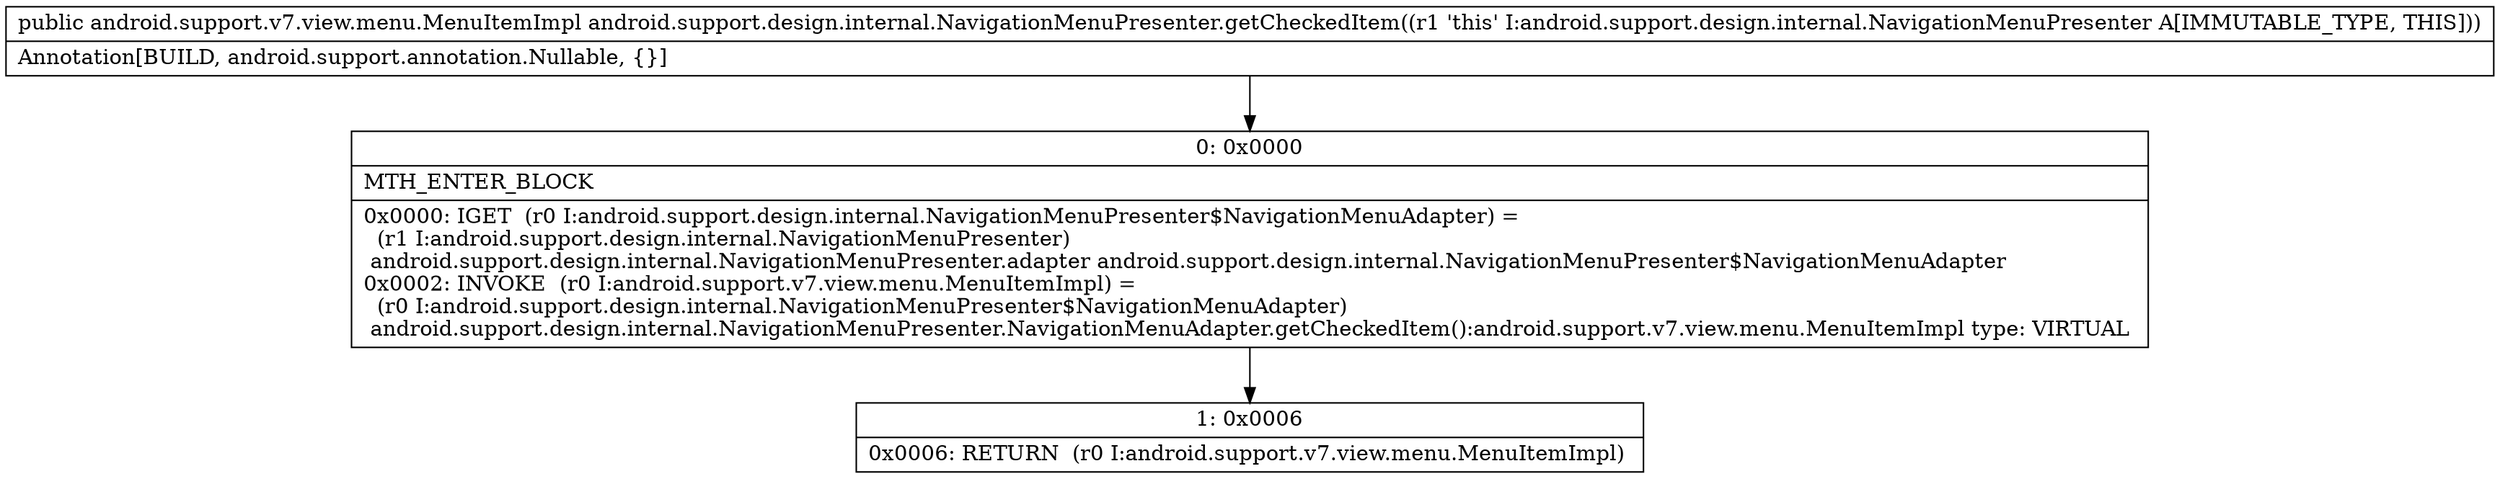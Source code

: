digraph "CFG forandroid.support.design.internal.NavigationMenuPresenter.getCheckedItem()Landroid\/support\/v7\/view\/menu\/MenuItemImpl;" {
Node_0 [shape=record,label="{0\:\ 0x0000|MTH_ENTER_BLOCK\l|0x0000: IGET  (r0 I:android.support.design.internal.NavigationMenuPresenter$NavigationMenuAdapter) = \l  (r1 I:android.support.design.internal.NavigationMenuPresenter)\l android.support.design.internal.NavigationMenuPresenter.adapter android.support.design.internal.NavigationMenuPresenter$NavigationMenuAdapter \l0x0002: INVOKE  (r0 I:android.support.v7.view.menu.MenuItemImpl) = \l  (r0 I:android.support.design.internal.NavigationMenuPresenter$NavigationMenuAdapter)\l android.support.design.internal.NavigationMenuPresenter.NavigationMenuAdapter.getCheckedItem():android.support.v7.view.menu.MenuItemImpl type: VIRTUAL \l}"];
Node_1 [shape=record,label="{1\:\ 0x0006|0x0006: RETURN  (r0 I:android.support.v7.view.menu.MenuItemImpl) \l}"];
MethodNode[shape=record,label="{public android.support.v7.view.menu.MenuItemImpl android.support.design.internal.NavigationMenuPresenter.getCheckedItem((r1 'this' I:android.support.design.internal.NavigationMenuPresenter A[IMMUTABLE_TYPE, THIS]))  | Annotation[BUILD, android.support.annotation.Nullable, \{\}]\l}"];
MethodNode -> Node_0;
Node_0 -> Node_1;
}

